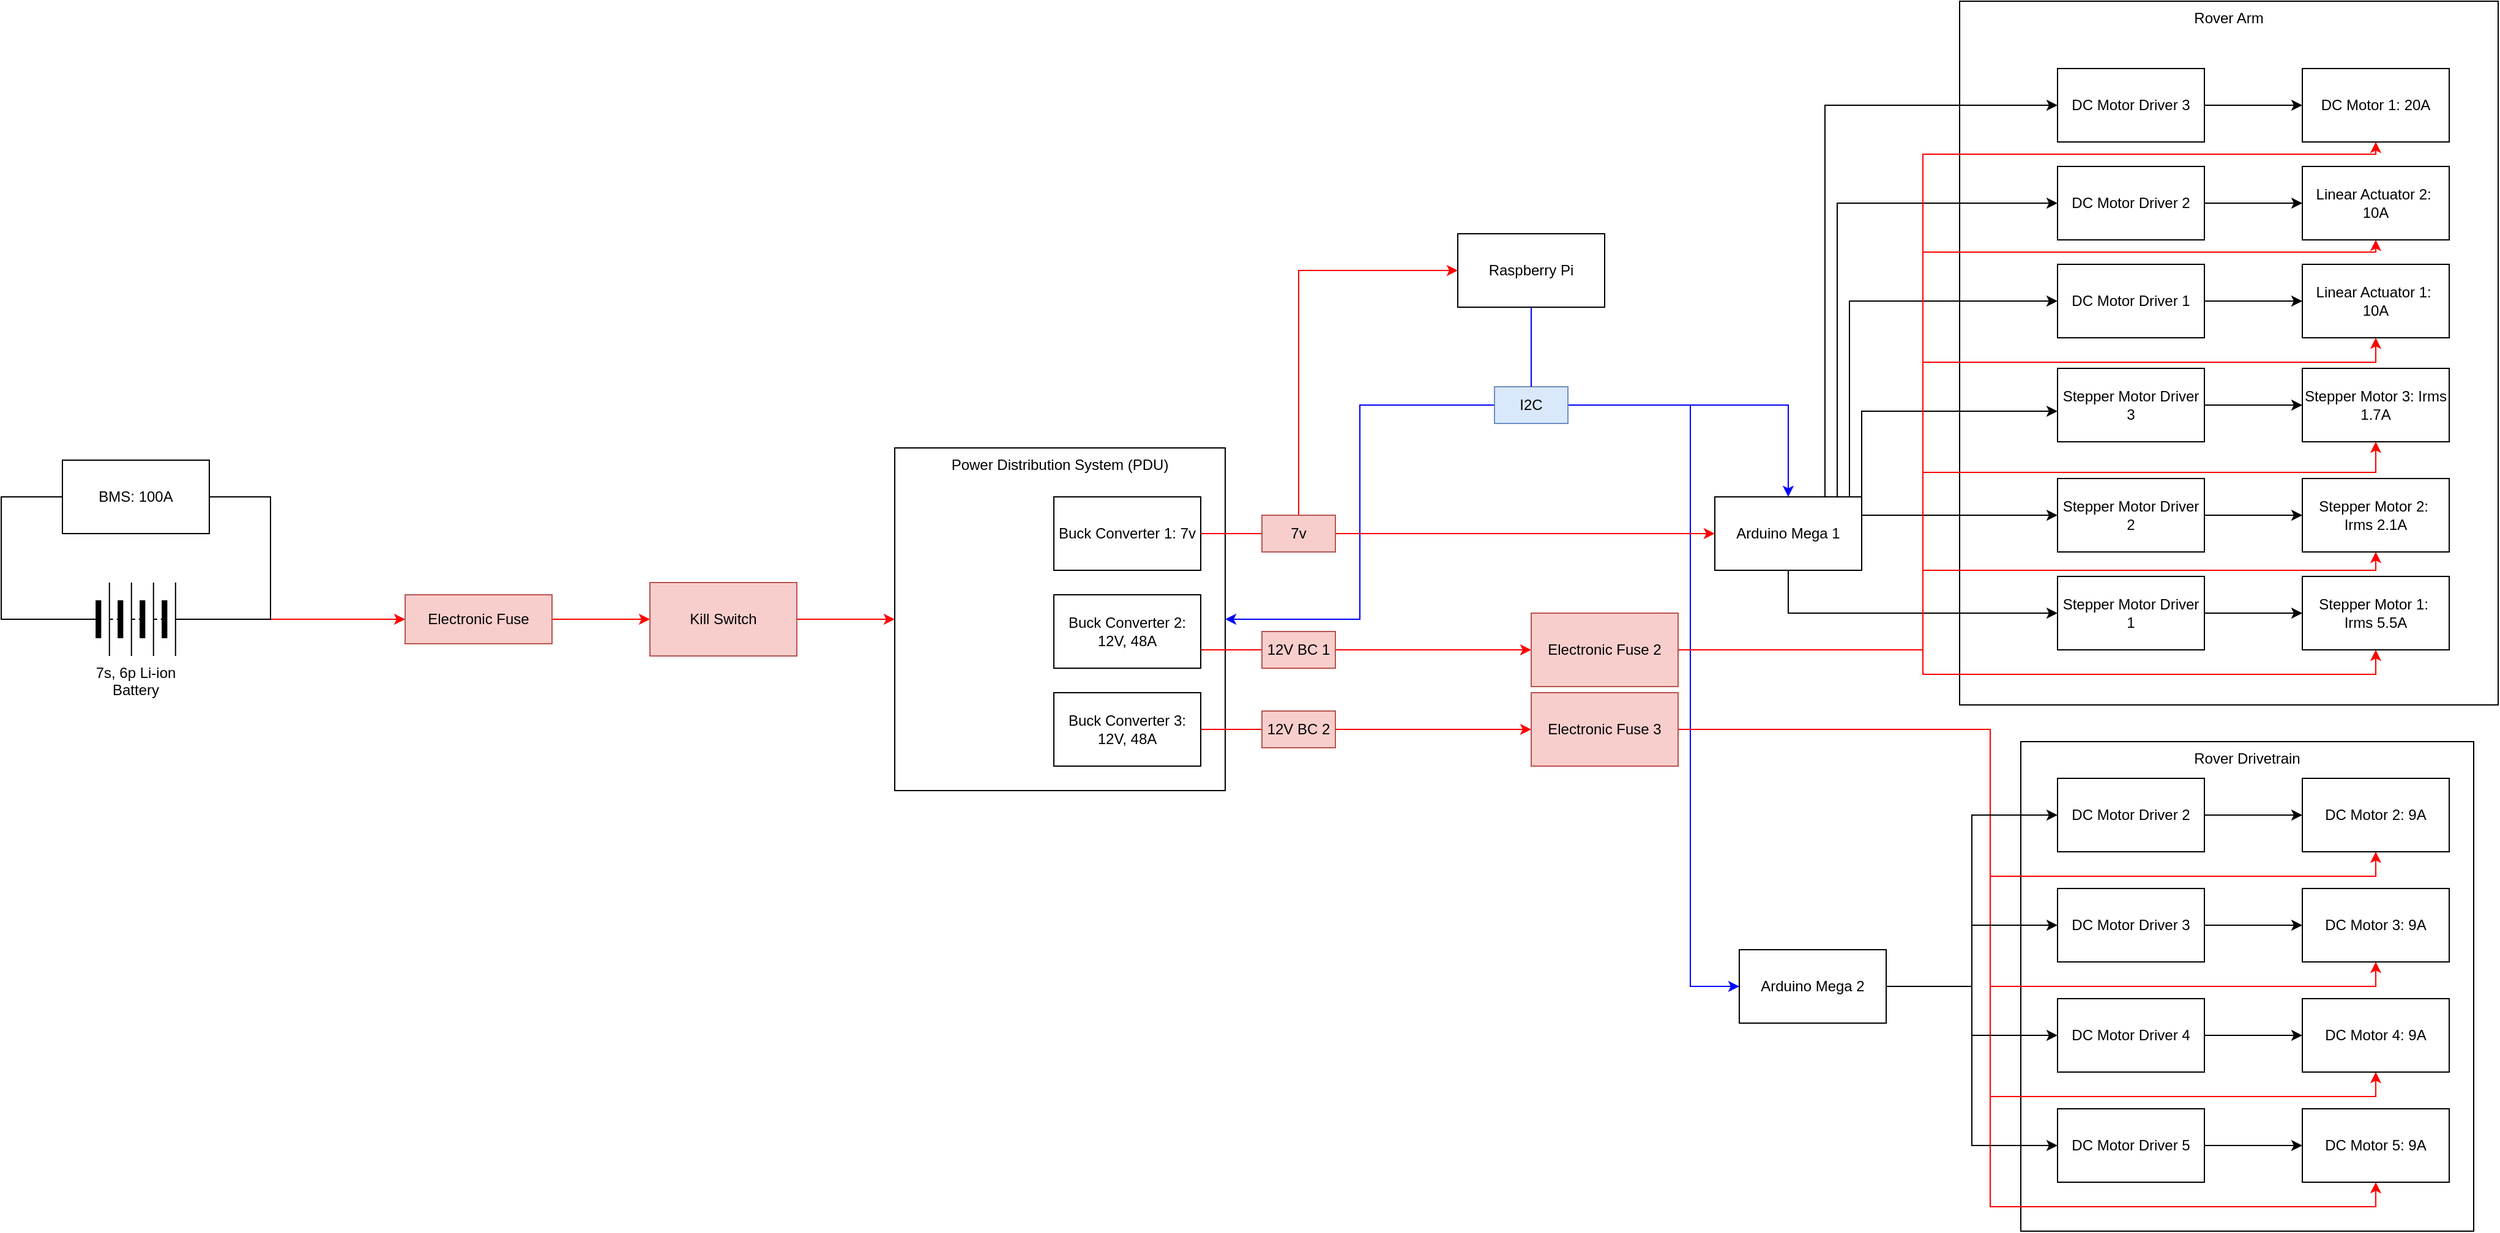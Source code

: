 <mxfile version="20.0.4" type="github">
  <diagram id="DwsS2J723ZOZaTvMe3t2" name="Page-1">
    <mxGraphModel dx="1065" dy="1880" grid="1" gridSize="10" guides="1" tooltips="1" connect="1" arrows="1" fold="1" page="1" pageScale="1" pageWidth="850" pageHeight="1100" math="0" shadow="0">
      <root>
        <mxCell id="0" />
        <mxCell id="1" parent="0" />
        <mxCell id="Zs7K6-w_bu5Q6USDmY5A-47" value="Rover Drivetrain" style="rounded=0;whiteSpace=wrap;html=1;fontColor=#000000;verticalAlign=top;" vertex="1" parent="1">
          <mxGeometry x="1720" y="220" width="370" height="400" as="geometry" />
        </mxCell>
        <mxCell id="Zs7K6-w_bu5Q6USDmY5A-4" value="Rover Arm" style="rounded=0;whiteSpace=wrap;html=1;verticalAlign=top;" vertex="1" parent="1">
          <mxGeometry x="1670" y="-385" width="440" height="575" as="geometry" />
        </mxCell>
        <mxCell id="DejExufyzVn6_CYJfOM6-51" style="edgeStyle=orthogonalEdgeStyle;rounded=0;orthogonalLoop=1;jettySize=auto;html=1;entryX=0;entryY=0.5;entryDx=0;entryDy=0;startArrow=none;startFill=0;endArrow=classic;endFill=1;strokeColor=#000000;" parent="1" source="DejExufyzVn6_CYJfOM6-2" target="DejExufyzVn6_CYJfOM6-5" edge="1">
          <mxGeometry relative="1" as="geometry" />
        </mxCell>
        <mxCell id="DejExufyzVn6_CYJfOM6-2" value="Stepper Motor Driver 1" style="whiteSpace=wrap;html=1;rounded=0;" parent="1" vertex="1">
          <mxGeometry x="1750" y="85" width="120" height="60" as="geometry" />
        </mxCell>
        <mxCell id="kzE1yxQLpQRsYS8nyMCZ-12" value="" style="edgeStyle=orthogonalEdgeStyle;rounded=0;orthogonalLoop=1;jettySize=auto;html=1;fontColor=#FF0000;strokeColor=#FF0000;" parent="1" source="kzE1yxQLpQRsYS8nyMCZ-1" target="kzE1yxQLpQRsYS8nyMCZ-11" edge="1">
          <mxGeometry relative="1" as="geometry" />
        </mxCell>
        <mxCell id="kzE1yxQLpQRsYS8nyMCZ-1" value="7s, 6p Li-ion Battery" style="pointerEvents=1;verticalLabelPosition=bottom;shadow=0;dashed=0;align=center;html=1;verticalAlign=top;shape=mxgraph.electrical.miscellaneous.batteryStack;whiteSpace=wrap;" parent="1" vertex="1">
          <mxGeometry x="130" y="90" width="100" height="60" as="geometry" />
        </mxCell>
        <mxCell id="kzE1yxQLpQRsYS8nyMCZ-4" value="BMS: 100A" style="whiteSpace=wrap;html=1;verticalAlign=middle;shadow=0;dashed=0;" parent="1" vertex="1">
          <mxGeometry x="120" y="-10" width="120" height="60" as="geometry" />
        </mxCell>
        <mxCell id="kzE1yxQLpQRsYS8nyMCZ-9" value="" style="endArrow=none;html=1;rounded=0;exitX=0;exitY=0.5;exitDx=0;exitDy=0;entryX=0;entryY=0.5;entryDx=0;entryDy=0;" parent="1" source="kzE1yxQLpQRsYS8nyMCZ-1" target="kzE1yxQLpQRsYS8nyMCZ-4" edge="1">
          <mxGeometry width="50" height="50" relative="1" as="geometry">
            <mxPoint x="380" y="240" as="sourcePoint" />
            <mxPoint x="430" y="190" as="targetPoint" />
            <Array as="points">
              <mxPoint x="70" y="120" />
              <mxPoint x="70" y="20" />
            </Array>
          </mxGeometry>
        </mxCell>
        <mxCell id="kzE1yxQLpQRsYS8nyMCZ-10" value="" style="endArrow=none;html=1;rounded=0;entryX=1;entryY=0.5;entryDx=0;entryDy=0;exitX=1;exitY=0.5;exitDx=0;exitDy=0;" parent="1" source="kzE1yxQLpQRsYS8nyMCZ-1" target="kzE1yxQLpQRsYS8nyMCZ-4" edge="1">
          <mxGeometry width="50" height="50" relative="1" as="geometry">
            <mxPoint x="380" y="240" as="sourcePoint" />
            <mxPoint x="430" y="190" as="targetPoint" />
            <Array as="points">
              <mxPoint x="290" y="120" />
              <mxPoint x="290" y="20" />
            </Array>
          </mxGeometry>
        </mxCell>
        <mxCell id="kzE1yxQLpQRsYS8nyMCZ-16" value="" style="edgeStyle=orthogonalEdgeStyle;rounded=0;orthogonalLoop=1;jettySize=auto;html=1;strokeColor=#FF0000;" parent="1" source="kzE1yxQLpQRsYS8nyMCZ-11" target="kzE1yxQLpQRsYS8nyMCZ-15" edge="1">
          <mxGeometry relative="1" as="geometry" />
        </mxCell>
        <mxCell id="kzE1yxQLpQRsYS8nyMCZ-11" value="Electronic Fuse" style="whiteSpace=wrap;verticalAlign=middle;shadow=0;dashed=0;fillColor=#f8cecc;strokeColor=#b85450;" parent="1" vertex="1">
          <mxGeometry x="400" y="100" width="120" height="40" as="geometry" />
        </mxCell>
        <mxCell id="kzE1yxQLpQRsYS8nyMCZ-19" value="" style="edgeStyle=orthogonalEdgeStyle;rounded=0;orthogonalLoop=1;jettySize=auto;html=1;strokeColor=#FF0000;" parent="1" source="kzE1yxQLpQRsYS8nyMCZ-15" target="kzE1yxQLpQRsYS8nyMCZ-18" edge="1">
          <mxGeometry relative="1" as="geometry" />
        </mxCell>
        <mxCell id="kzE1yxQLpQRsYS8nyMCZ-15" value="Kill Switch" style="whiteSpace=wrap;html=1;verticalAlign=middle;shadow=0;dashed=0;fillColor=#f8cecc;strokeColor=#b85450;" parent="1" vertex="1">
          <mxGeometry x="600" y="90" width="120" height="60" as="geometry" />
        </mxCell>
        <mxCell id="kzE1yxQLpQRsYS8nyMCZ-18" value="Power Distribution System (PDU)" style="whiteSpace=wrap;html=1;shadow=0;dashed=0;verticalAlign=top;" parent="1" vertex="1">
          <mxGeometry x="800" y="-20" width="270" height="280" as="geometry" />
        </mxCell>
        <mxCell id="DejExufyzVn6_CYJfOM6-43" style="edgeStyle=orthogonalEdgeStyle;rounded=0;orthogonalLoop=1;jettySize=auto;html=1;entryX=0;entryY=0.5;entryDx=0;entryDy=0;startArrow=none;startFill=0;endArrow=none;endFill=0;strokeColor=#FF0000;" parent="1" source="kzE1yxQLpQRsYS8nyMCZ-22" target="DejExufyzVn6_CYJfOM6-39" edge="1">
          <mxGeometry relative="1" as="geometry" />
        </mxCell>
        <mxCell id="kzE1yxQLpQRsYS8nyMCZ-22" value="Buck Converter 1: 7v" style="rounded=0;whiteSpace=wrap;html=1;" parent="1" vertex="1">
          <mxGeometry x="930" y="20" width="120" height="60" as="geometry" />
        </mxCell>
        <mxCell id="DejExufyzVn6_CYJfOM6-46" style="edgeStyle=orthogonalEdgeStyle;rounded=0;orthogonalLoop=1;jettySize=auto;html=1;exitX=1;exitY=0.75;exitDx=0;exitDy=0;entryX=0;entryY=0.5;entryDx=0;entryDy=0;startArrow=none;startFill=0;endArrow=none;endFill=0;strokeColor=#FF0000;" parent="1" source="kzE1yxQLpQRsYS8nyMCZ-23" target="DejExufyzVn6_CYJfOM6-41" edge="1">
          <mxGeometry relative="1" as="geometry" />
        </mxCell>
        <mxCell id="kzE1yxQLpQRsYS8nyMCZ-23" value="Buck Converter 2: 12V, 48A" style="rounded=0;whiteSpace=wrap;html=1;" parent="1" vertex="1">
          <mxGeometry x="930" y="100" width="120" height="60" as="geometry" />
        </mxCell>
        <mxCell id="DejExufyzVn6_CYJfOM6-47" style="edgeStyle=orthogonalEdgeStyle;rounded=0;orthogonalLoop=1;jettySize=auto;html=1;startArrow=none;startFill=0;endArrow=none;endFill=0;strokeColor=#FF0000;" parent="1" source="kzE1yxQLpQRsYS8nyMCZ-24" target="DejExufyzVn6_CYJfOM6-42" edge="1">
          <mxGeometry relative="1" as="geometry" />
        </mxCell>
        <mxCell id="kzE1yxQLpQRsYS8nyMCZ-24" value="Buck Converter 3: 12V, 48A" style="rounded=0;whiteSpace=wrap;html=1;" parent="1" vertex="1">
          <mxGeometry x="930" y="180" width="120" height="60" as="geometry" />
        </mxCell>
        <mxCell id="DejExufyzVn6_CYJfOM6-5" value="Stepper Motor 1:&amp;nbsp; Irms 5.5A" style="whiteSpace=wrap;html=1;rounded=0;" parent="1" vertex="1">
          <mxGeometry x="1950" y="85" width="120" height="60" as="geometry" />
        </mxCell>
        <mxCell id="DejExufyzVn6_CYJfOM6-33" style="edgeStyle=orthogonalEdgeStyle;rounded=0;orthogonalLoop=1;jettySize=auto;html=1;entryX=1;entryY=0.5;entryDx=0;entryDy=0;startArrow=none;startFill=0;strokeColor=#0000FF;" parent="1" source="DejExufyzVn6_CYJfOM6-29" target="kzE1yxQLpQRsYS8nyMCZ-18" edge="1">
          <mxGeometry relative="1" as="geometry" />
        </mxCell>
        <mxCell id="DejExufyzVn6_CYJfOM6-37" style="edgeStyle=orthogonalEdgeStyle;rounded=0;orthogonalLoop=1;jettySize=auto;html=1;entryX=0.5;entryY=0;entryDx=0;entryDy=0;startArrow=none;startFill=0;strokeColor=#0000FF;" parent="1" source="DejExufyzVn6_CYJfOM6-29" target="DejExufyzVn6_CYJfOM6-34" edge="1">
          <mxGeometry relative="1" as="geometry" />
        </mxCell>
        <mxCell id="Zs7K6-w_bu5Q6USDmY5A-42" style="edgeStyle=orthogonalEdgeStyle;rounded=0;orthogonalLoop=1;jettySize=auto;html=1;entryX=0;entryY=0.5;entryDx=0;entryDy=0;fontColor=#FF0000;strokeColor=#0000FF;" edge="1" parent="1" source="DejExufyzVn6_CYJfOM6-29" target="Zs7K6-w_bu5Q6USDmY5A-41">
          <mxGeometry relative="1" as="geometry">
            <Array as="points">
              <mxPoint x="1450" y="-55" />
              <mxPoint x="1450" y="420" />
            </Array>
          </mxGeometry>
        </mxCell>
        <mxCell id="DejExufyzVn6_CYJfOM6-29" value="I2C" style="text;html=1;strokeColor=#6c8ebf;fillColor=#dae8fc;align=center;verticalAlign=middle;whiteSpace=wrap;rounded=0;" parent="1" vertex="1">
          <mxGeometry x="1290" y="-70" width="60" height="30" as="geometry" />
        </mxCell>
        <mxCell id="DejExufyzVn6_CYJfOM6-38" style="edgeStyle=orthogonalEdgeStyle;rounded=0;orthogonalLoop=1;jettySize=auto;html=1;entryX=0.5;entryY=0;entryDx=0;entryDy=0;startArrow=none;startFill=0;strokeColor=#0000FF;endArrow=none;endFill=0;" parent="1" source="DejExufyzVn6_CYJfOM6-30" target="DejExufyzVn6_CYJfOM6-29" edge="1">
          <mxGeometry relative="1" as="geometry" />
        </mxCell>
        <mxCell id="DejExufyzVn6_CYJfOM6-30" value="Raspberry Pi" style="whiteSpace=wrap;html=1;" parent="1" vertex="1">
          <mxGeometry x="1260" y="-195" width="120" height="60" as="geometry" />
        </mxCell>
        <mxCell id="DejExufyzVn6_CYJfOM6-36" style="edgeStyle=orthogonalEdgeStyle;rounded=0;orthogonalLoop=1;jettySize=auto;html=1;startArrow=none;startFill=0;strokeColor=#000000;" parent="1" source="DejExufyzVn6_CYJfOM6-34" target="DejExufyzVn6_CYJfOM6-2" edge="1">
          <mxGeometry relative="1" as="geometry">
            <Array as="points">
              <mxPoint x="1530" y="115" />
            </Array>
          </mxGeometry>
        </mxCell>
        <mxCell id="DejExufyzVn6_CYJfOM6-53" value="" style="edgeStyle=orthogonalEdgeStyle;rounded=0;orthogonalLoop=1;jettySize=auto;html=1;startArrow=none;startFill=0;endArrow=classic;endFill=1;strokeColor=#000000;" parent="1" source="DejExufyzVn6_CYJfOM6-34" target="DejExufyzVn6_CYJfOM6-52" edge="1">
          <mxGeometry relative="1" as="geometry">
            <Array as="points">
              <mxPoint x="1630" y="35" />
              <mxPoint x="1630" y="35" />
            </Array>
          </mxGeometry>
        </mxCell>
        <mxCell id="DejExufyzVn6_CYJfOM6-58" value="" style="edgeStyle=orthogonalEdgeStyle;rounded=0;orthogonalLoop=1;jettySize=auto;html=1;startArrow=none;startFill=0;endArrow=classic;endFill=1;strokeColor=#000000;" parent="1" source="DejExufyzVn6_CYJfOM6-34" target="DejExufyzVn6_CYJfOM6-57" edge="1">
          <mxGeometry relative="1" as="geometry">
            <Array as="points">
              <mxPoint x="1590" y="-50" />
            </Array>
          </mxGeometry>
        </mxCell>
        <mxCell id="DejExufyzVn6_CYJfOM6-64" style="edgeStyle=orthogonalEdgeStyle;rounded=0;orthogonalLoop=1;jettySize=auto;html=1;entryX=0;entryY=0.5;entryDx=0;entryDy=0;startArrow=none;startFill=0;endArrow=classic;endFill=1;strokeColor=#000000;" parent="1" source="DejExufyzVn6_CYJfOM6-34" target="DejExufyzVn6_CYJfOM6-62" edge="1">
          <mxGeometry relative="1" as="geometry">
            <Array as="points">
              <mxPoint x="1580" y="-140" />
            </Array>
          </mxGeometry>
        </mxCell>
        <mxCell id="DejExufyzVn6_CYJfOM6-68" value="" style="edgeStyle=orthogonalEdgeStyle;rounded=0;orthogonalLoop=1;jettySize=auto;html=1;startArrow=none;startFill=0;endArrow=classic;endFill=1;strokeColor=#000000;" parent="1" source="DejExufyzVn6_CYJfOM6-34" target="DejExufyzVn6_CYJfOM6-67" edge="1">
          <mxGeometry relative="1" as="geometry">
            <Array as="points">
              <mxPoint x="1560" y="-300" />
            </Array>
          </mxGeometry>
        </mxCell>
        <mxCell id="Zs7K6-w_bu5Q6USDmY5A-15" style="edgeStyle=orthogonalEdgeStyle;rounded=0;orthogonalLoop=1;jettySize=auto;html=1;entryX=0;entryY=0.5;entryDx=0;entryDy=0;fontColor=#FF0000;strokeColor=#000000;" edge="1" parent="1" source="DejExufyzVn6_CYJfOM6-34" target="DejExufyzVn6_CYJfOM6-65">
          <mxGeometry relative="1" as="geometry">
            <Array as="points">
              <mxPoint x="1570" y="-220" />
            </Array>
          </mxGeometry>
        </mxCell>
        <mxCell id="DejExufyzVn6_CYJfOM6-34" value="Arduino Mega 1" style="whiteSpace=wrap;html=1;rounded=0;" parent="1" vertex="1">
          <mxGeometry x="1470" y="20" width="120" height="60" as="geometry" />
        </mxCell>
        <mxCell id="DejExufyzVn6_CYJfOM6-44" style="edgeStyle=orthogonalEdgeStyle;rounded=0;orthogonalLoop=1;jettySize=auto;html=1;entryX=0;entryY=0.5;entryDx=0;entryDy=0;startArrow=none;startFill=0;endArrow=classic;endFill=1;strokeColor=#FF0000;" parent="1" source="DejExufyzVn6_CYJfOM6-39" target="DejExufyzVn6_CYJfOM6-30" edge="1">
          <mxGeometry relative="1" as="geometry">
            <Array as="points">
              <mxPoint x="1130" y="-165" />
            </Array>
          </mxGeometry>
        </mxCell>
        <mxCell id="DejExufyzVn6_CYJfOM6-45" style="edgeStyle=orthogonalEdgeStyle;rounded=0;orthogonalLoop=1;jettySize=auto;html=1;entryX=0;entryY=0.5;entryDx=0;entryDy=0;startArrow=none;startFill=0;endArrow=classic;endFill=1;strokeColor=#FF0000;" parent="1" source="DejExufyzVn6_CYJfOM6-39" target="DejExufyzVn6_CYJfOM6-34" edge="1">
          <mxGeometry relative="1" as="geometry" />
        </mxCell>
        <mxCell id="DejExufyzVn6_CYJfOM6-39" value="7v" style="text;html=1;strokeColor=#b85450;fillColor=#f8cecc;align=center;verticalAlign=middle;whiteSpace=wrap;rounded=0;" parent="1" vertex="1">
          <mxGeometry x="1100" y="35" width="60" height="30" as="geometry" />
        </mxCell>
        <mxCell id="Zs7K6-w_bu5Q6USDmY5A-18" style="edgeStyle=orthogonalEdgeStyle;rounded=0;orthogonalLoop=1;jettySize=auto;html=1;entryX=0;entryY=0.5;entryDx=0;entryDy=0;fontColor=#FF0000;strokeColor=#FF0000;" edge="1" parent="1" source="DejExufyzVn6_CYJfOM6-41" target="Zs7K6-w_bu5Q6USDmY5A-11">
          <mxGeometry relative="1" as="geometry" />
        </mxCell>
        <mxCell id="DejExufyzVn6_CYJfOM6-41" value="12V BC 1" style="text;html=1;strokeColor=#b85450;fillColor=#f8cecc;align=center;verticalAlign=middle;whiteSpace=wrap;rounded=0;" parent="1" vertex="1">
          <mxGeometry x="1100" y="130" width="60" height="30" as="geometry" />
        </mxCell>
        <mxCell id="Zs7K6-w_bu5Q6USDmY5A-17" style="edgeStyle=orthogonalEdgeStyle;rounded=0;orthogonalLoop=1;jettySize=auto;html=1;entryX=0;entryY=0.5;entryDx=0;entryDy=0;fontColor=#FF0000;strokeColor=#FF0000;" edge="1" parent="1" source="DejExufyzVn6_CYJfOM6-42" target="Zs7K6-w_bu5Q6USDmY5A-16">
          <mxGeometry relative="1" as="geometry" />
        </mxCell>
        <mxCell id="DejExufyzVn6_CYJfOM6-42" value="12V BC 2" style="text;html=1;strokeColor=#b85450;fillColor=#f8cecc;align=center;verticalAlign=middle;whiteSpace=wrap;rounded=0;" parent="1" vertex="1">
          <mxGeometry x="1100" y="195" width="60" height="30" as="geometry" />
        </mxCell>
        <mxCell id="DejExufyzVn6_CYJfOM6-55" value="" style="edgeStyle=orthogonalEdgeStyle;rounded=0;orthogonalLoop=1;jettySize=auto;html=1;startArrow=none;startFill=0;endArrow=classic;endFill=1;strokeColor=#000000;" parent="1" source="DejExufyzVn6_CYJfOM6-52" target="DejExufyzVn6_CYJfOM6-54" edge="1">
          <mxGeometry relative="1" as="geometry" />
        </mxCell>
        <mxCell id="DejExufyzVn6_CYJfOM6-52" value="Stepper Motor Driver 2" style="whiteSpace=wrap;html=1;rounded=0;" parent="1" vertex="1">
          <mxGeometry x="1750" y="5" width="120" height="60" as="geometry" />
        </mxCell>
        <mxCell id="DejExufyzVn6_CYJfOM6-54" value="Stepper Motor 2:&amp;nbsp; Irms 2.1A" style="whiteSpace=wrap;html=1;rounded=0;" parent="1" vertex="1">
          <mxGeometry x="1950" y="5" width="120" height="60" as="geometry" />
        </mxCell>
        <mxCell id="DejExufyzVn6_CYJfOM6-60" value="" style="edgeStyle=orthogonalEdgeStyle;rounded=0;orthogonalLoop=1;jettySize=auto;html=1;startArrow=none;startFill=0;endArrow=classic;endFill=1;strokeColor=#000000;" parent="1" source="DejExufyzVn6_CYJfOM6-57" target="DejExufyzVn6_CYJfOM6-59" edge="1">
          <mxGeometry relative="1" as="geometry" />
        </mxCell>
        <mxCell id="DejExufyzVn6_CYJfOM6-57" value="Stepper Motor Driver 3" style="whiteSpace=wrap;html=1;rounded=0;" parent="1" vertex="1">
          <mxGeometry x="1750" y="-85" width="120" height="60" as="geometry" />
        </mxCell>
        <mxCell id="DejExufyzVn6_CYJfOM6-59" value="Stepper Motor 3: Irms 1.7A" style="whiteSpace=wrap;html=1;rounded=0;" parent="1" vertex="1">
          <mxGeometry x="1950" y="-85" width="120" height="60" as="geometry" />
        </mxCell>
        <mxCell id="DejExufyzVn6_CYJfOM6-70" value="" style="edgeStyle=orthogonalEdgeStyle;rounded=0;orthogonalLoop=1;jettySize=auto;html=1;startArrow=none;startFill=0;endArrow=classic;endFill=1;strokeColor=#000000;" parent="1" source="DejExufyzVn6_CYJfOM6-62" target="DejExufyzVn6_CYJfOM6-69" edge="1">
          <mxGeometry relative="1" as="geometry" />
        </mxCell>
        <mxCell id="DejExufyzVn6_CYJfOM6-62" value="DC Motor Driver 1" style="whiteSpace=wrap;html=1;rounded=0;" parent="1" vertex="1">
          <mxGeometry x="1750" y="-170" width="120" height="60" as="geometry" />
        </mxCell>
        <mxCell id="DejExufyzVn6_CYJfOM6-72" value="" style="edgeStyle=orthogonalEdgeStyle;rounded=0;orthogonalLoop=1;jettySize=auto;html=1;startArrow=none;startFill=0;endArrow=classic;endFill=1;strokeColor=#000000;" parent="1" source="DejExufyzVn6_CYJfOM6-65" target="DejExufyzVn6_CYJfOM6-71" edge="1">
          <mxGeometry relative="1" as="geometry" />
        </mxCell>
        <mxCell id="DejExufyzVn6_CYJfOM6-65" value="DC Motor Driver 2" style="whiteSpace=wrap;html=1;rounded=0;" parent="1" vertex="1">
          <mxGeometry x="1750" y="-250" width="120" height="60" as="geometry" />
        </mxCell>
        <mxCell id="DejExufyzVn6_CYJfOM6-74" value="" style="edgeStyle=orthogonalEdgeStyle;rounded=0;orthogonalLoop=1;jettySize=auto;html=1;startArrow=none;startFill=0;endArrow=classic;endFill=1;strokeColor=#000000;" parent="1" source="DejExufyzVn6_CYJfOM6-67" target="DejExufyzVn6_CYJfOM6-73" edge="1">
          <mxGeometry relative="1" as="geometry" />
        </mxCell>
        <mxCell id="DejExufyzVn6_CYJfOM6-67" value="DC Motor Driver 3" style="whiteSpace=wrap;html=1;rounded=0;" parent="1" vertex="1">
          <mxGeometry x="1750" y="-330" width="120" height="60" as="geometry" />
        </mxCell>
        <mxCell id="DejExufyzVn6_CYJfOM6-69" value="Linear Actuator 1:&amp;nbsp; 10A" style="whiteSpace=wrap;html=1;rounded=0;" parent="1" vertex="1">
          <mxGeometry x="1950" y="-170" width="120" height="60" as="geometry" />
        </mxCell>
        <mxCell id="DejExufyzVn6_CYJfOM6-71" value="Linear Actuator 2:&amp;nbsp; 10A" style="whiteSpace=wrap;html=1;rounded=0;" parent="1" vertex="1">
          <mxGeometry x="1950" y="-250" width="120" height="60" as="geometry" />
        </mxCell>
        <mxCell id="DejExufyzVn6_CYJfOM6-73" value="DC Motor 1: 20A" style="whiteSpace=wrap;html=1;rounded=0;" parent="1" vertex="1">
          <mxGeometry x="1950" y="-330" width="120" height="60" as="geometry" />
        </mxCell>
        <mxCell id="Zs7K6-w_bu5Q6USDmY5A-28" value="" style="edgeStyle=orthogonalEdgeStyle;rounded=0;orthogonalLoop=1;jettySize=auto;html=1;fontColor=#FF0000;strokeColor=#000000;" edge="1" parent="1" source="Zs7K6-w_bu5Q6USDmY5A-8" target="Zs7K6-w_bu5Q6USDmY5A-27">
          <mxGeometry relative="1" as="geometry" />
        </mxCell>
        <mxCell id="Zs7K6-w_bu5Q6USDmY5A-8" value="DC Motor Driver 2" style="rounded=0;whiteSpace=wrap;html=1;" vertex="1" parent="1">
          <mxGeometry x="1750" y="250" width="120" height="60" as="geometry" />
        </mxCell>
        <mxCell id="Zs7K6-w_bu5Q6USDmY5A-30" value="" style="edgeStyle=orthogonalEdgeStyle;rounded=0;orthogonalLoop=1;jettySize=auto;html=1;fontColor=#FF0000;strokeColor=#000000;" edge="1" parent="1" source="Zs7K6-w_bu5Q6USDmY5A-9" target="Zs7K6-w_bu5Q6USDmY5A-29">
          <mxGeometry relative="1" as="geometry" />
        </mxCell>
        <mxCell id="Zs7K6-w_bu5Q6USDmY5A-9" value="DC Motor Driver 3" style="rounded=0;whiteSpace=wrap;html=1;" vertex="1" parent="1">
          <mxGeometry x="1750" y="340" width="120" height="60" as="geometry" />
        </mxCell>
        <mxCell id="Zs7K6-w_bu5Q6USDmY5A-32" value="" style="edgeStyle=orthogonalEdgeStyle;rounded=0;orthogonalLoop=1;jettySize=auto;html=1;fontColor=#FF0000;strokeColor=#000000;" edge="1" parent="1" source="Zs7K6-w_bu5Q6USDmY5A-10" target="Zs7K6-w_bu5Q6USDmY5A-31">
          <mxGeometry relative="1" as="geometry" />
        </mxCell>
        <mxCell id="Zs7K6-w_bu5Q6USDmY5A-10" value="DC Motor Driver 4" style="rounded=0;whiteSpace=wrap;html=1;" vertex="1" parent="1">
          <mxGeometry x="1750" y="430" width="120" height="60" as="geometry" />
        </mxCell>
        <mxCell id="Zs7K6-w_bu5Q6USDmY5A-19" style="edgeStyle=orthogonalEdgeStyle;rounded=0;orthogonalLoop=1;jettySize=auto;html=1;entryX=0.5;entryY=1;entryDx=0;entryDy=0;fontColor=#FF0000;strokeColor=#FF0000;" edge="1" parent="1" source="Zs7K6-w_bu5Q6USDmY5A-11" target="DejExufyzVn6_CYJfOM6-5">
          <mxGeometry relative="1" as="geometry">
            <Array as="points">
              <mxPoint x="1640" y="145" />
              <mxPoint x="1640" y="165" />
              <mxPoint x="2010" y="165" />
            </Array>
          </mxGeometry>
        </mxCell>
        <mxCell id="Zs7K6-w_bu5Q6USDmY5A-20" style="edgeStyle=orthogonalEdgeStyle;rounded=0;orthogonalLoop=1;jettySize=auto;html=1;entryX=0.5;entryY=1;entryDx=0;entryDy=0;fontColor=#FF0000;strokeColor=#FF0000;" edge="1" parent="1" source="Zs7K6-w_bu5Q6USDmY5A-11" target="DejExufyzVn6_CYJfOM6-54">
          <mxGeometry relative="1" as="geometry">
            <Array as="points">
              <mxPoint x="1640" y="145" />
              <mxPoint x="1640" y="80" />
              <mxPoint x="2010" y="80" />
            </Array>
          </mxGeometry>
        </mxCell>
        <mxCell id="Zs7K6-w_bu5Q6USDmY5A-21" style="edgeStyle=orthogonalEdgeStyle;rounded=0;orthogonalLoop=1;jettySize=auto;html=1;entryX=0.5;entryY=1;entryDx=0;entryDy=0;fontColor=#FF0000;strokeColor=#FF0000;" edge="1" parent="1" source="Zs7K6-w_bu5Q6USDmY5A-11" target="DejExufyzVn6_CYJfOM6-59">
          <mxGeometry relative="1" as="geometry">
            <Array as="points">
              <mxPoint x="1640" y="145" />
              <mxPoint x="1640" />
              <mxPoint x="2010" />
            </Array>
          </mxGeometry>
        </mxCell>
        <mxCell id="Zs7K6-w_bu5Q6USDmY5A-22" style="edgeStyle=orthogonalEdgeStyle;rounded=0;orthogonalLoop=1;jettySize=auto;html=1;entryX=0.5;entryY=1;entryDx=0;entryDy=0;fontColor=#FF0000;strokeColor=#FF0000;" edge="1" parent="1" source="Zs7K6-w_bu5Q6USDmY5A-11" target="DejExufyzVn6_CYJfOM6-69">
          <mxGeometry relative="1" as="geometry">
            <Array as="points">
              <mxPoint x="1640" y="145" />
              <mxPoint x="1640" y="-90" />
              <mxPoint x="2010" y="-90" />
            </Array>
          </mxGeometry>
        </mxCell>
        <mxCell id="Zs7K6-w_bu5Q6USDmY5A-24" style="edgeStyle=orthogonalEdgeStyle;rounded=0;orthogonalLoop=1;jettySize=auto;html=1;entryX=0.5;entryY=1;entryDx=0;entryDy=0;fontColor=#FF0000;strokeColor=#FF0000;" edge="1" parent="1" source="Zs7K6-w_bu5Q6USDmY5A-11" target="DejExufyzVn6_CYJfOM6-71">
          <mxGeometry relative="1" as="geometry">
            <Array as="points">
              <mxPoint x="1640" y="145" />
              <mxPoint x="1640" y="-180" />
              <mxPoint x="2010" y="-180" />
            </Array>
          </mxGeometry>
        </mxCell>
        <mxCell id="Zs7K6-w_bu5Q6USDmY5A-25" style="edgeStyle=orthogonalEdgeStyle;rounded=0;orthogonalLoop=1;jettySize=auto;html=1;entryX=0.5;entryY=1;entryDx=0;entryDy=0;fontColor=#FF0000;strokeColor=#FF0000;" edge="1" parent="1" source="Zs7K6-w_bu5Q6USDmY5A-11" target="DejExufyzVn6_CYJfOM6-73">
          <mxGeometry relative="1" as="geometry">
            <Array as="points">
              <mxPoint x="1640" y="145" />
              <mxPoint x="1640" y="-260" />
              <mxPoint x="2010" y="-260" />
            </Array>
          </mxGeometry>
        </mxCell>
        <mxCell id="Zs7K6-w_bu5Q6USDmY5A-11" value="Electronic Fuse 2" style="rounded=0;whiteSpace=wrap;html=1;fillColor=#f8cecc;strokeColor=#b85450;" vertex="1" parent="1">
          <mxGeometry x="1320" y="115" width="120" height="60" as="geometry" />
        </mxCell>
        <mxCell id="Zs7K6-w_bu5Q6USDmY5A-37" style="edgeStyle=orthogonalEdgeStyle;rounded=0;orthogonalLoop=1;jettySize=auto;html=1;entryX=0.5;entryY=1;entryDx=0;entryDy=0;fontColor=#FF0000;strokeColor=#FF0000;" edge="1" parent="1" source="Zs7K6-w_bu5Q6USDmY5A-16" target="Zs7K6-w_bu5Q6USDmY5A-27">
          <mxGeometry relative="1" as="geometry" />
        </mxCell>
        <mxCell id="Zs7K6-w_bu5Q6USDmY5A-38" style="edgeStyle=orthogonalEdgeStyle;rounded=0;orthogonalLoop=1;jettySize=auto;html=1;entryX=0.5;entryY=1;entryDx=0;entryDy=0;fontColor=#FF0000;strokeColor=#FF0000;" edge="1" parent="1" source="Zs7K6-w_bu5Q6USDmY5A-16" target="Zs7K6-w_bu5Q6USDmY5A-29">
          <mxGeometry relative="1" as="geometry" />
        </mxCell>
        <mxCell id="Zs7K6-w_bu5Q6USDmY5A-39" style="edgeStyle=orthogonalEdgeStyle;rounded=0;orthogonalLoop=1;jettySize=auto;html=1;entryX=0.5;entryY=1;entryDx=0;entryDy=0;fontColor=#FF0000;strokeColor=#FF0000;" edge="1" parent="1" source="Zs7K6-w_bu5Q6USDmY5A-16" target="Zs7K6-w_bu5Q6USDmY5A-31">
          <mxGeometry relative="1" as="geometry" />
        </mxCell>
        <mxCell id="Zs7K6-w_bu5Q6USDmY5A-40" style="edgeStyle=orthogonalEdgeStyle;rounded=0;orthogonalLoop=1;jettySize=auto;html=1;entryX=0.5;entryY=1;entryDx=0;entryDy=0;fontColor=#FF0000;strokeColor=#FF0000;" edge="1" parent="1" source="Zs7K6-w_bu5Q6USDmY5A-16" target="Zs7K6-w_bu5Q6USDmY5A-33">
          <mxGeometry relative="1" as="geometry" />
        </mxCell>
        <mxCell id="Zs7K6-w_bu5Q6USDmY5A-16" value="Electronic Fuse 3" style="rounded=0;whiteSpace=wrap;html=1;fillColor=#f8cecc;strokeColor=#b85450;" vertex="1" parent="1">
          <mxGeometry x="1320" y="180" width="120" height="60" as="geometry" />
        </mxCell>
        <mxCell id="Zs7K6-w_bu5Q6USDmY5A-34" value="" style="edgeStyle=orthogonalEdgeStyle;rounded=0;orthogonalLoop=1;jettySize=auto;html=1;fontColor=#FF0000;strokeColor=#000000;" edge="1" parent="1" source="Zs7K6-w_bu5Q6USDmY5A-26" target="Zs7K6-w_bu5Q6USDmY5A-33">
          <mxGeometry relative="1" as="geometry" />
        </mxCell>
        <mxCell id="Zs7K6-w_bu5Q6USDmY5A-26" value="DC Motor Driver 5" style="rounded=0;whiteSpace=wrap;html=1;" vertex="1" parent="1">
          <mxGeometry x="1750" y="520" width="120" height="60" as="geometry" />
        </mxCell>
        <mxCell id="Zs7K6-w_bu5Q6USDmY5A-27" value="DC Motor 2: 9A" style="whiteSpace=wrap;html=1;rounded=0;" vertex="1" parent="1">
          <mxGeometry x="1950" y="250" width="120" height="60" as="geometry" />
        </mxCell>
        <mxCell id="Zs7K6-w_bu5Q6USDmY5A-29" value="DC Motor 3: 9A" style="whiteSpace=wrap;html=1;rounded=0;" vertex="1" parent="1">
          <mxGeometry x="1950" y="340" width="120" height="60" as="geometry" />
        </mxCell>
        <mxCell id="Zs7K6-w_bu5Q6USDmY5A-31" value="DC Motor 4: 9A" style="whiteSpace=wrap;html=1;rounded=0;" vertex="1" parent="1">
          <mxGeometry x="1950" y="430" width="120" height="60" as="geometry" />
        </mxCell>
        <mxCell id="Zs7K6-w_bu5Q6USDmY5A-33" value="DC Motor 5: 9A" style="whiteSpace=wrap;html=1;rounded=0;" vertex="1" parent="1">
          <mxGeometry x="1950" y="520" width="120" height="60" as="geometry" />
        </mxCell>
        <mxCell id="Zs7K6-w_bu5Q6USDmY5A-44" style="edgeStyle=orthogonalEdgeStyle;rounded=0;orthogonalLoop=1;jettySize=auto;html=1;fontColor=#FF0000;strokeColor=#000000;" edge="1" parent="1" source="Zs7K6-w_bu5Q6USDmY5A-41" target="Zs7K6-w_bu5Q6USDmY5A-9">
          <mxGeometry relative="1" as="geometry" />
        </mxCell>
        <mxCell id="Zs7K6-w_bu5Q6USDmY5A-45" style="edgeStyle=orthogonalEdgeStyle;rounded=0;orthogonalLoop=1;jettySize=auto;html=1;entryX=0;entryY=0.5;entryDx=0;entryDy=0;fontColor=#FF0000;strokeColor=#000000;" edge="1" parent="1" source="Zs7K6-w_bu5Q6USDmY5A-41" target="Zs7K6-w_bu5Q6USDmY5A-10">
          <mxGeometry relative="1" as="geometry" />
        </mxCell>
        <mxCell id="Zs7K6-w_bu5Q6USDmY5A-46" style="edgeStyle=orthogonalEdgeStyle;rounded=0;orthogonalLoop=1;jettySize=auto;html=1;entryX=0;entryY=0.5;entryDx=0;entryDy=0;fontColor=#FF0000;strokeColor=#000000;" edge="1" parent="1" source="Zs7K6-w_bu5Q6USDmY5A-41" target="Zs7K6-w_bu5Q6USDmY5A-26">
          <mxGeometry relative="1" as="geometry" />
        </mxCell>
        <mxCell id="Zs7K6-w_bu5Q6USDmY5A-49" style="edgeStyle=orthogonalEdgeStyle;rounded=0;orthogonalLoop=1;jettySize=auto;html=1;entryX=0;entryY=0.5;entryDx=0;entryDy=0;fontColor=#FF0000;strokeColor=#000000;" edge="1" parent="1" source="Zs7K6-w_bu5Q6USDmY5A-41" target="Zs7K6-w_bu5Q6USDmY5A-8">
          <mxGeometry relative="1" as="geometry" />
        </mxCell>
        <mxCell id="Zs7K6-w_bu5Q6USDmY5A-41" value="Arduino Mega 2" style="whiteSpace=wrap;html=1;rounded=0;" vertex="1" parent="1">
          <mxGeometry x="1490" y="390" width="120" height="60" as="geometry" />
        </mxCell>
      </root>
    </mxGraphModel>
  </diagram>
</mxfile>
